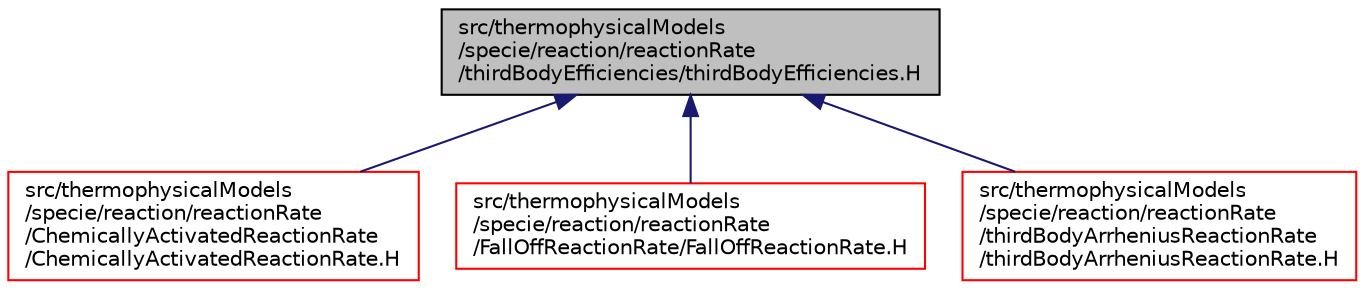 digraph "src/thermophysicalModels/specie/reaction/reactionRate/thirdBodyEfficiencies/thirdBodyEfficiencies.H"
{
  bgcolor="transparent";
  edge [fontname="Helvetica",fontsize="10",labelfontname="Helvetica",labelfontsize="10"];
  node [fontname="Helvetica",fontsize="10",shape=record];
  Node80 [label="src/thermophysicalModels\l/specie/reaction/reactionRate\l/thirdBodyEfficiencies/thirdBodyEfficiencies.H",height=0.2,width=0.4,color="black", fillcolor="grey75", style="filled", fontcolor="black"];
  Node80 -> Node81 [dir="back",color="midnightblue",fontsize="10",style="solid",fontname="Helvetica"];
  Node81 [label="src/thermophysicalModels\l/specie/reaction/reactionRate\l/ChemicallyActivatedReactionRate\l/ChemicallyActivatedReactionRate.H",height=0.2,width=0.4,color="red",URL="$a16940.html"];
  Node80 -> Node84 [dir="back",color="midnightblue",fontsize="10",style="solid",fontname="Helvetica"];
  Node84 [label="src/thermophysicalModels\l/specie/reaction/reactionRate\l/FallOffReactionRate/FallOffReactionRate.H",height=0.2,width=0.4,color="red",URL="$a16964.html"];
  Node80 -> Node85 [dir="back",color="midnightblue",fontsize="10",style="solid",fontname="Helvetica"];
  Node85 [label="src/thermophysicalModels\l/specie/reaction/reactionRate\l/thirdBodyArrheniusReactionRate\l/thirdBodyArrheniusReactionRate.H",height=0.2,width=0.4,color="red",URL="$a17000.html"];
}
